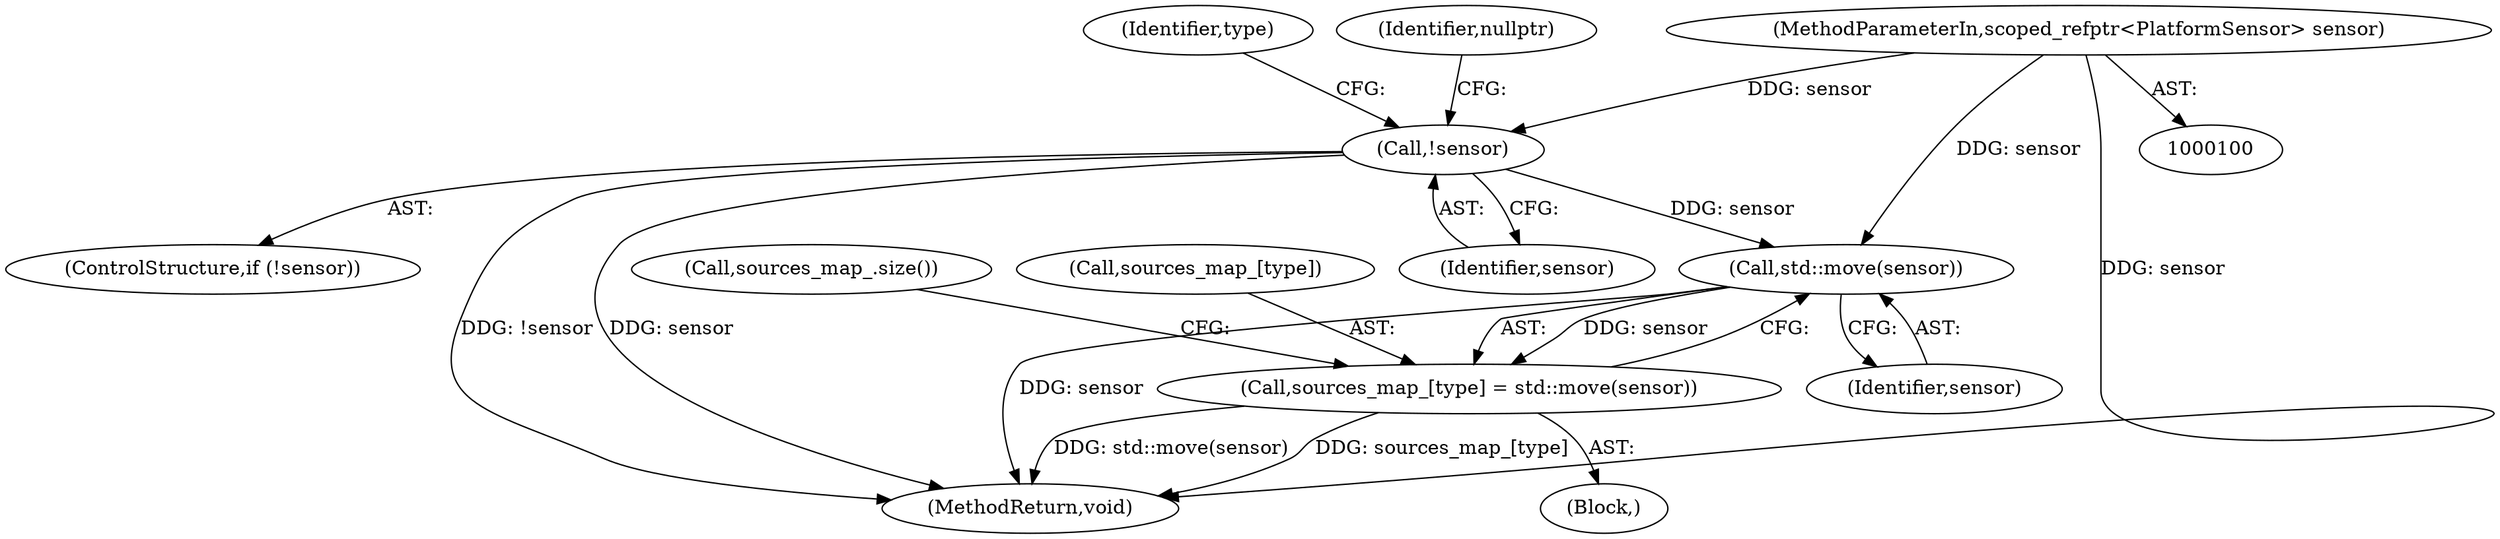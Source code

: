digraph "0_Chrome_c0c8978849ac57e4ecd613ddc8ff7852a2054734_12@API" {
"1000123" [label="(Call,std::move(sensor))"];
"1000109" [label="(Call,!sensor)"];
"1000101" [label="(MethodParameterIn,scoped_refptr<PlatformSensor> sensor)"];
"1000119" [label="(Call,sources_map_[type] = std::move(sensor))"];
"1000124" [label="(Identifier,sensor)"];
"1000133" [label="(MethodReturn,void)"];
"1000117" [label="(Identifier,type)"];
"1000109" [label="(Call,!sensor)"];
"1000127" [label="(Call,sources_map_.size())"];
"1000110" [label="(Identifier,sensor)"];
"1000113" [label="(Identifier,nullptr)"];
"1000120" [label="(Call,sources_map_[type])"];
"1000119" [label="(Call,sources_map_[type] = std::move(sensor))"];
"1000101" [label="(MethodParameterIn,scoped_refptr<PlatformSensor> sensor)"];
"1000123" [label="(Call,std::move(sensor))"];
"1000102" [label="(Block,)"];
"1000108" [label="(ControlStructure,if (!sensor))"];
"1000123" -> "1000119"  [label="AST: "];
"1000123" -> "1000124"  [label="CFG: "];
"1000124" -> "1000123"  [label="AST: "];
"1000119" -> "1000123"  [label="CFG: "];
"1000123" -> "1000133"  [label="DDG: sensor"];
"1000123" -> "1000119"  [label="DDG: sensor"];
"1000109" -> "1000123"  [label="DDG: sensor"];
"1000101" -> "1000123"  [label="DDG: sensor"];
"1000109" -> "1000108"  [label="AST: "];
"1000109" -> "1000110"  [label="CFG: "];
"1000110" -> "1000109"  [label="AST: "];
"1000113" -> "1000109"  [label="CFG: "];
"1000117" -> "1000109"  [label="CFG: "];
"1000109" -> "1000133"  [label="DDG: !sensor"];
"1000109" -> "1000133"  [label="DDG: sensor"];
"1000101" -> "1000109"  [label="DDG: sensor"];
"1000101" -> "1000100"  [label="AST: "];
"1000101" -> "1000133"  [label="DDG: sensor"];
"1000119" -> "1000102"  [label="AST: "];
"1000120" -> "1000119"  [label="AST: "];
"1000127" -> "1000119"  [label="CFG: "];
"1000119" -> "1000133"  [label="DDG: std::move(sensor)"];
"1000119" -> "1000133"  [label="DDG: sources_map_[type]"];
}
